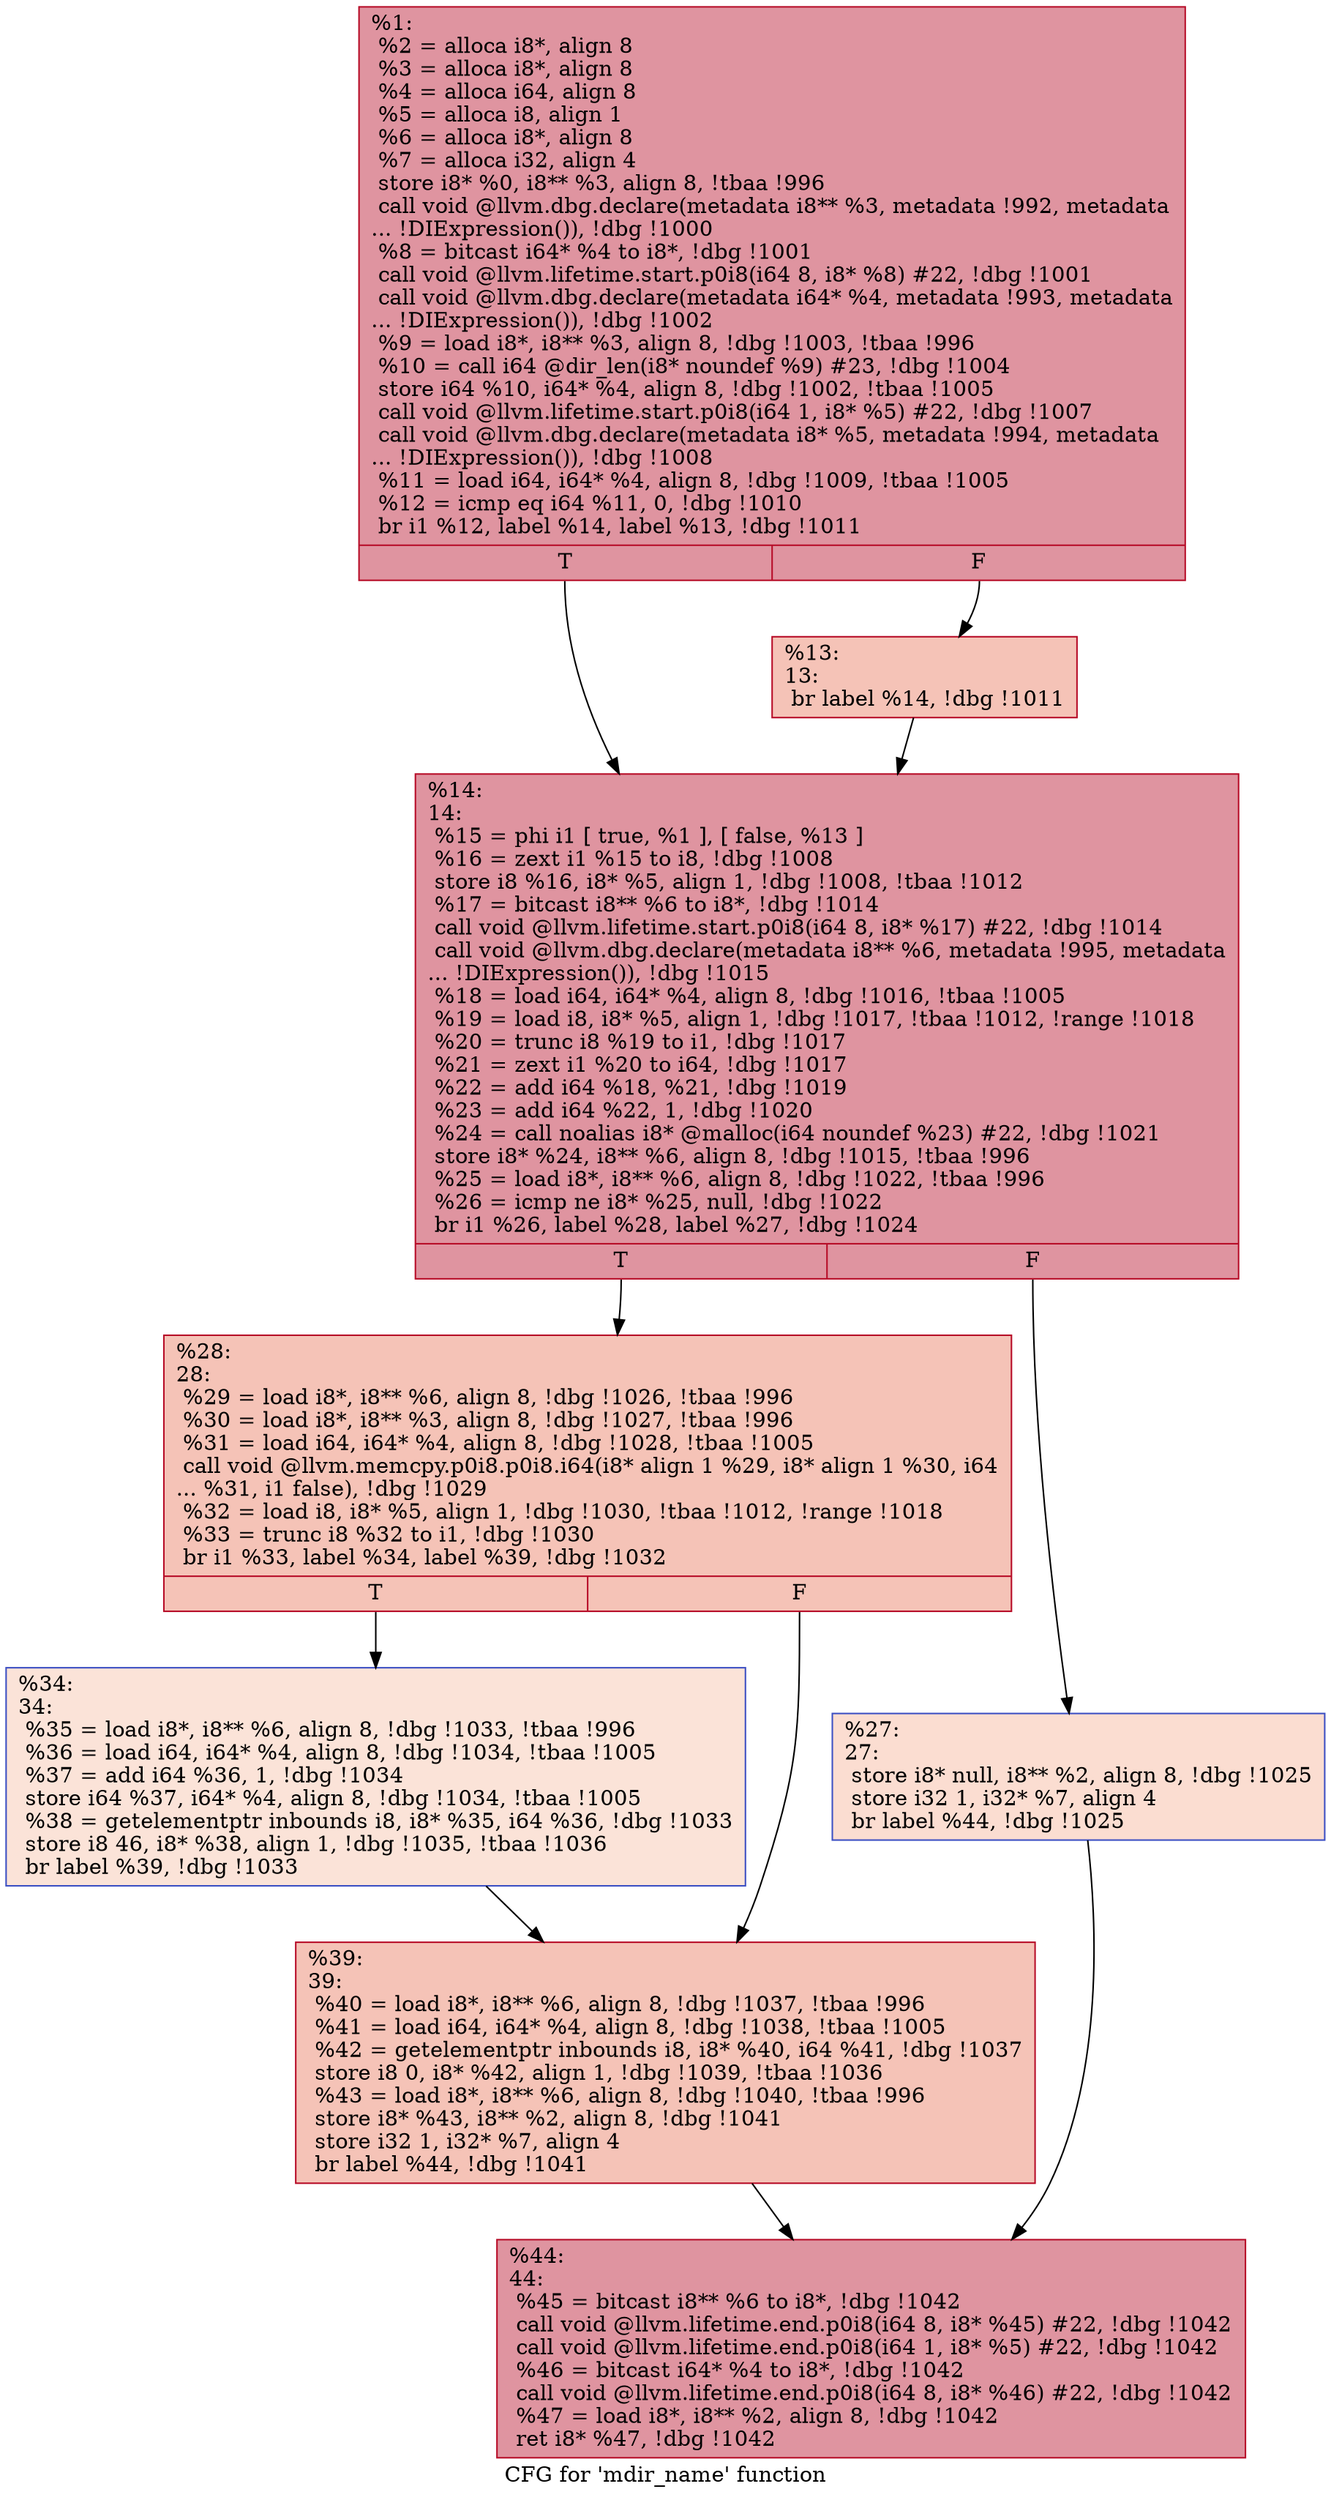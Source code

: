 digraph "CFG for 'mdir_name' function" {
	label="CFG for 'mdir_name' function";

	Node0x1251840 [shape=record,color="#b70d28ff", style=filled, fillcolor="#b70d2870",label="{%1:\l  %2 = alloca i8*, align 8\l  %3 = alloca i8*, align 8\l  %4 = alloca i64, align 8\l  %5 = alloca i8, align 1\l  %6 = alloca i8*, align 8\l  %7 = alloca i32, align 4\l  store i8* %0, i8** %3, align 8, !tbaa !996\l  call void @llvm.dbg.declare(metadata i8** %3, metadata !992, metadata\l... !DIExpression()), !dbg !1000\l  %8 = bitcast i64* %4 to i8*, !dbg !1001\l  call void @llvm.lifetime.start.p0i8(i64 8, i8* %8) #22, !dbg !1001\l  call void @llvm.dbg.declare(metadata i64* %4, metadata !993, metadata\l... !DIExpression()), !dbg !1002\l  %9 = load i8*, i8** %3, align 8, !dbg !1003, !tbaa !996\l  %10 = call i64 @dir_len(i8* noundef %9) #23, !dbg !1004\l  store i64 %10, i64* %4, align 8, !dbg !1002, !tbaa !1005\l  call void @llvm.lifetime.start.p0i8(i64 1, i8* %5) #22, !dbg !1007\l  call void @llvm.dbg.declare(metadata i8* %5, metadata !994, metadata\l... !DIExpression()), !dbg !1008\l  %11 = load i64, i64* %4, align 8, !dbg !1009, !tbaa !1005\l  %12 = icmp eq i64 %11, 0, !dbg !1010\l  br i1 %12, label %14, label %13, !dbg !1011\l|{<s0>T|<s1>F}}"];
	Node0x1251840:s0 -> Node0x12518e0;
	Node0x1251840:s1 -> Node0x1251890;
	Node0x1251890 [shape=record,color="#b70d28ff", style=filled, fillcolor="#e8765c70",label="{%13:\l13:                                               \l  br label %14, !dbg !1011\l}"];
	Node0x1251890 -> Node0x12518e0;
	Node0x12518e0 [shape=record,color="#b70d28ff", style=filled, fillcolor="#b70d2870",label="{%14:\l14:                                               \l  %15 = phi i1 [ true, %1 ], [ false, %13 ]\l  %16 = zext i1 %15 to i8, !dbg !1008\l  store i8 %16, i8* %5, align 1, !dbg !1008, !tbaa !1012\l  %17 = bitcast i8** %6 to i8*, !dbg !1014\l  call void @llvm.lifetime.start.p0i8(i64 8, i8* %17) #22, !dbg !1014\l  call void @llvm.dbg.declare(metadata i8** %6, metadata !995, metadata\l... !DIExpression()), !dbg !1015\l  %18 = load i64, i64* %4, align 8, !dbg !1016, !tbaa !1005\l  %19 = load i8, i8* %5, align 1, !dbg !1017, !tbaa !1012, !range !1018\l  %20 = trunc i8 %19 to i1, !dbg !1017\l  %21 = zext i1 %20 to i64, !dbg !1017\l  %22 = add i64 %18, %21, !dbg !1019\l  %23 = add i64 %22, 1, !dbg !1020\l  %24 = call noalias i8* @malloc(i64 noundef %23) #22, !dbg !1021\l  store i8* %24, i8** %6, align 8, !dbg !1015, !tbaa !996\l  %25 = load i8*, i8** %6, align 8, !dbg !1022, !tbaa !996\l  %26 = icmp ne i8* %25, null, !dbg !1022\l  br i1 %26, label %28, label %27, !dbg !1024\l|{<s0>T|<s1>F}}"];
	Node0x12518e0:s0 -> Node0x1251980;
	Node0x12518e0:s1 -> Node0x1251930;
	Node0x1251930 [shape=record,color="#3d50c3ff", style=filled, fillcolor="#f7b39670",label="{%27:\l27:                                               \l  store i8* null, i8** %2, align 8, !dbg !1025\l  store i32 1, i32* %7, align 4\l  br label %44, !dbg !1025\l}"];
	Node0x1251930 -> Node0x1251a70;
	Node0x1251980 [shape=record,color="#b70d28ff", style=filled, fillcolor="#e8765c70",label="{%28:\l28:                                               \l  %29 = load i8*, i8** %6, align 8, !dbg !1026, !tbaa !996\l  %30 = load i8*, i8** %3, align 8, !dbg !1027, !tbaa !996\l  %31 = load i64, i64* %4, align 8, !dbg !1028, !tbaa !1005\l  call void @llvm.memcpy.p0i8.p0i8.i64(i8* align 1 %29, i8* align 1 %30, i64\l... %31, i1 false), !dbg !1029\l  %32 = load i8, i8* %5, align 1, !dbg !1030, !tbaa !1012, !range !1018\l  %33 = trunc i8 %32 to i1, !dbg !1030\l  br i1 %33, label %34, label %39, !dbg !1032\l|{<s0>T|<s1>F}}"];
	Node0x1251980:s0 -> Node0x12519d0;
	Node0x1251980:s1 -> Node0x1251a20;
	Node0x12519d0 [shape=record,color="#3d50c3ff", style=filled, fillcolor="#f6bfa670",label="{%34:\l34:                                               \l  %35 = load i8*, i8** %6, align 8, !dbg !1033, !tbaa !996\l  %36 = load i64, i64* %4, align 8, !dbg !1034, !tbaa !1005\l  %37 = add i64 %36, 1, !dbg !1034\l  store i64 %37, i64* %4, align 8, !dbg !1034, !tbaa !1005\l  %38 = getelementptr inbounds i8, i8* %35, i64 %36, !dbg !1033\l  store i8 46, i8* %38, align 1, !dbg !1035, !tbaa !1036\l  br label %39, !dbg !1033\l}"];
	Node0x12519d0 -> Node0x1251a20;
	Node0x1251a20 [shape=record,color="#b70d28ff", style=filled, fillcolor="#e8765c70",label="{%39:\l39:                                               \l  %40 = load i8*, i8** %6, align 8, !dbg !1037, !tbaa !996\l  %41 = load i64, i64* %4, align 8, !dbg !1038, !tbaa !1005\l  %42 = getelementptr inbounds i8, i8* %40, i64 %41, !dbg !1037\l  store i8 0, i8* %42, align 1, !dbg !1039, !tbaa !1036\l  %43 = load i8*, i8** %6, align 8, !dbg !1040, !tbaa !996\l  store i8* %43, i8** %2, align 8, !dbg !1041\l  store i32 1, i32* %7, align 4\l  br label %44, !dbg !1041\l}"];
	Node0x1251a20 -> Node0x1251a70;
	Node0x1251a70 [shape=record,color="#b70d28ff", style=filled, fillcolor="#b70d2870",label="{%44:\l44:                                               \l  %45 = bitcast i8** %6 to i8*, !dbg !1042\l  call void @llvm.lifetime.end.p0i8(i64 8, i8* %45) #22, !dbg !1042\l  call void @llvm.lifetime.end.p0i8(i64 1, i8* %5) #22, !dbg !1042\l  %46 = bitcast i64* %4 to i8*, !dbg !1042\l  call void @llvm.lifetime.end.p0i8(i64 8, i8* %46) #22, !dbg !1042\l  %47 = load i8*, i8** %2, align 8, !dbg !1042\l  ret i8* %47, !dbg !1042\l}"];
}
